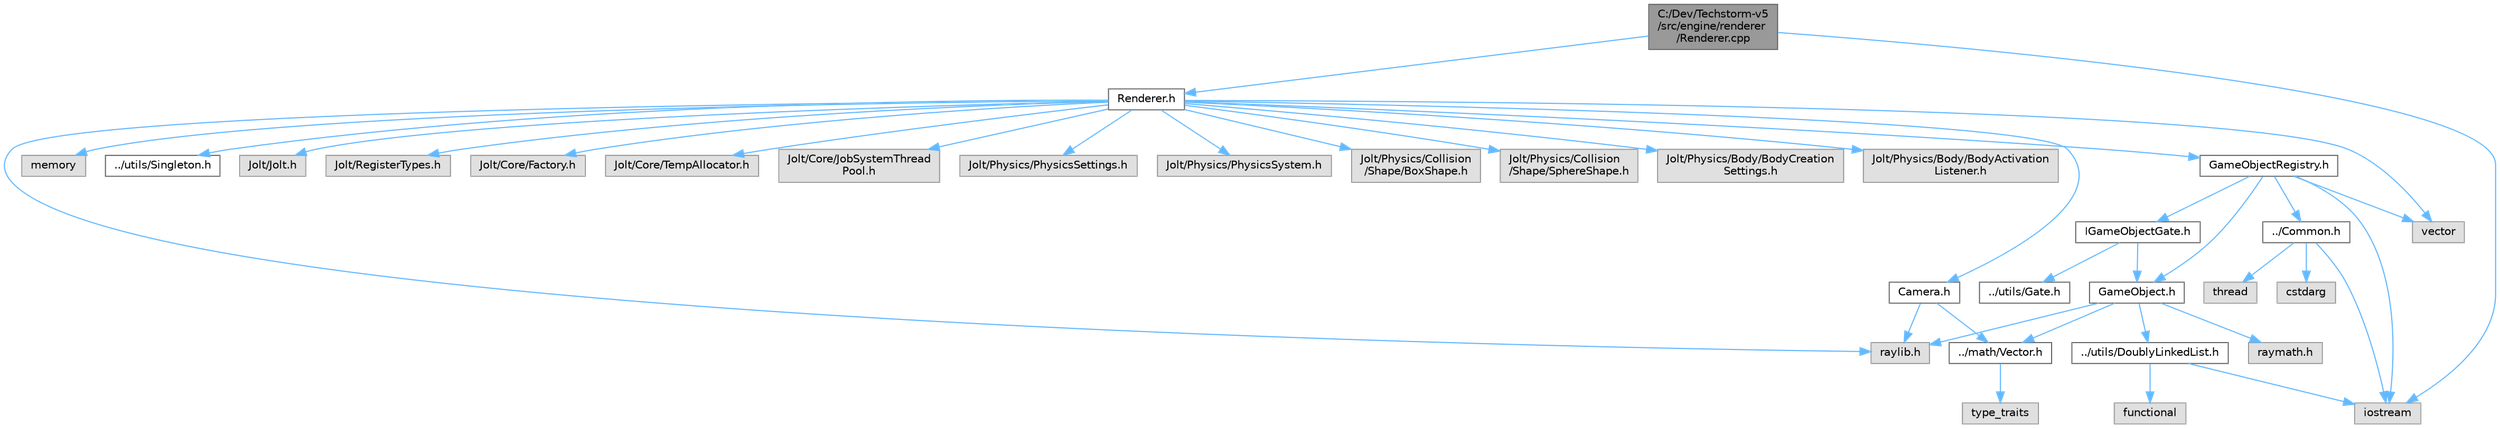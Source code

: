 digraph "C:/Dev/Techstorm-v5/src/engine/renderer/Renderer.cpp"
{
 // LATEX_PDF_SIZE
  bgcolor="transparent";
  edge [fontname=Helvetica,fontsize=10,labelfontname=Helvetica,labelfontsize=10];
  node [fontname=Helvetica,fontsize=10,shape=box,height=0.2,width=0.4];
  Node1 [id="Node000001",label="C:/Dev/Techstorm-v5\l/src/engine/renderer\l/Renderer.cpp",height=0.2,width=0.4,color="gray40", fillcolor="grey60", style="filled", fontcolor="black",tooltip=" "];
  Node1 -> Node2 [id="edge1_Node000001_Node000002",color="steelblue1",style="solid",tooltip=" "];
  Node2 [id="Node000002",label="Renderer.h",height=0.2,width=0.4,color="grey40", fillcolor="white", style="filled",URL="$d3/da0/_renderer_8h.html",tooltip=" "];
  Node2 -> Node3 [id="edge2_Node000002_Node000003",color="steelblue1",style="solid",tooltip=" "];
  Node3 [id="Node000003",label="vector",height=0.2,width=0.4,color="grey60", fillcolor="#E0E0E0", style="filled",tooltip=" "];
  Node2 -> Node4 [id="edge3_Node000002_Node000004",color="steelblue1",style="solid",tooltip=" "];
  Node4 [id="Node000004",label="memory",height=0.2,width=0.4,color="grey60", fillcolor="#E0E0E0", style="filled",tooltip=" "];
  Node2 -> Node5 [id="edge4_Node000002_Node000005",color="steelblue1",style="solid",tooltip=" "];
  Node5 [id="Node000005",label="../utils/Singleton.h",height=0.2,width=0.4,color="grey40", fillcolor="white", style="filled",URL="$de/dec/_singleton_8h.html",tooltip=" "];
  Node2 -> Node6 [id="edge5_Node000002_Node000006",color="steelblue1",style="solid",tooltip=" "];
  Node6 [id="Node000006",label="GameObjectRegistry.h",height=0.2,width=0.4,color="grey40", fillcolor="white", style="filled",URL="$d9/dfc/_game_object_registry_8h.html",tooltip=" "];
  Node6 -> Node7 [id="edge6_Node000006_Node000007",color="steelblue1",style="solid",tooltip=" "];
  Node7 [id="Node000007",label="iostream",height=0.2,width=0.4,color="grey60", fillcolor="#E0E0E0", style="filled",tooltip=" "];
  Node6 -> Node3 [id="edge7_Node000006_Node000003",color="steelblue1",style="solid",tooltip=" "];
  Node6 -> Node8 [id="edge8_Node000006_Node000008",color="steelblue1",style="solid",tooltip=" "];
  Node8 [id="Node000008",label="GameObject.h",height=0.2,width=0.4,color="grey40", fillcolor="white", style="filled",URL="$df/d91/_game_object_8h.html",tooltip=" "];
  Node8 -> Node9 [id="edge9_Node000008_Node000009",color="steelblue1",style="solid",tooltip=" "];
  Node9 [id="Node000009",label="../math/Vector.h",height=0.2,width=0.4,color="grey40", fillcolor="white", style="filled",URL="$d4/d7f/_vector_8h.html",tooltip=" "];
  Node9 -> Node10 [id="edge10_Node000009_Node000010",color="steelblue1",style="solid",tooltip=" "];
  Node10 [id="Node000010",label="type_traits",height=0.2,width=0.4,color="grey60", fillcolor="#E0E0E0", style="filled",tooltip=" "];
  Node8 -> Node11 [id="edge11_Node000008_Node000011",color="steelblue1",style="solid",tooltip=" "];
  Node11 [id="Node000011",label="raylib.h",height=0.2,width=0.4,color="grey60", fillcolor="#E0E0E0", style="filled",tooltip=" "];
  Node8 -> Node12 [id="edge12_Node000008_Node000012",color="steelblue1",style="solid",tooltip=" "];
  Node12 [id="Node000012",label="raymath.h",height=0.2,width=0.4,color="grey60", fillcolor="#E0E0E0", style="filled",tooltip=" "];
  Node8 -> Node13 [id="edge13_Node000008_Node000013",color="steelblue1",style="solid",tooltip=" "];
  Node13 [id="Node000013",label="../utils/DoublyLinkedList.h",height=0.2,width=0.4,color="grey40", fillcolor="white", style="filled",URL="$d9/dbe/_doubly_linked_list_8h.html",tooltip=" "];
  Node13 -> Node7 [id="edge14_Node000013_Node000007",color="steelblue1",style="solid",tooltip=" "];
  Node13 -> Node14 [id="edge15_Node000013_Node000014",color="steelblue1",style="solid",tooltip=" "];
  Node14 [id="Node000014",label="functional",height=0.2,width=0.4,color="grey60", fillcolor="#E0E0E0", style="filled",tooltip=" "];
  Node6 -> Node15 [id="edge16_Node000006_Node000015",color="steelblue1",style="solid",tooltip=" "];
  Node15 [id="Node000015",label="../Common.h",height=0.2,width=0.4,color="grey40", fillcolor="white", style="filled",URL="$db/d1f/_common_8h.html",tooltip=" "];
  Node15 -> Node7 [id="edge17_Node000015_Node000007",color="steelblue1",style="solid",tooltip=" "];
  Node15 -> Node16 [id="edge18_Node000015_Node000016",color="steelblue1",style="solid",tooltip=" "];
  Node16 [id="Node000016",label="cstdarg",height=0.2,width=0.4,color="grey60", fillcolor="#E0E0E0", style="filled",tooltip=" "];
  Node15 -> Node17 [id="edge19_Node000015_Node000017",color="steelblue1",style="solid",tooltip=" "];
  Node17 [id="Node000017",label="thread",height=0.2,width=0.4,color="grey60", fillcolor="#E0E0E0", style="filled",tooltip=" "];
  Node6 -> Node18 [id="edge20_Node000006_Node000018",color="steelblue1",style="solid",tooltip=" "];
  Node18 [id="Node000018",label="IGameObjectGate.h",height=0.2,width=0.4,color="grey40", fillcolor="white", style="filled",URL="$db/d88/_i_game_object_gate_8h.html",tooltip=" "];
  Node18 -> Node19 [id="edge21_Node000018_Node000019",color="steelblue1",style="solid",tooltip=" "];
  Node19 [id="Node000019",label="../utils/Gate.h",height=0.2,width=0.4,color="grey40", fillcolor="white", style="filled",URL="$dc/d7f/_gate_8h.html",tooltip=" "];
  Node18 -> Node8 [id="edge22_Node000018_Node000008",color="steelblue1",style="solid",tooltip=" "];
  Node2 -> Node20 [id="edge23_Node000002_Node000020",color="steelblue1",style="solid",tooltip=" "];
  Node20 [id="Node000020",label="Camera.h",height=0.2,width=0.4,color="grey40", fillcolor="white", style="filled",URL="$d5/d91/_camera_8h.html",tooltip=" "];
  Node20 -> Node9 [id="edge24_Node000020_Node000009",color="steelblue1",style="solid",tooltip=" "];
  Node20 -> Node11 [id="edge25_Node000020_Node000011",color="steelblue1",style="solid",tooltip=" "];
  Node2 -> Node21 [id="edge26_Node000002_Node000021",color="steelblue1",style="solid",tooltip=" "];
  Node21 [id="Node000021",label="Jolt/Jolt.h",height=0.2,width=0.4,color="grey60", fillcolor="#E0E0E0", style="filled",tooltip=" "];
  Node2 -> Node22 [id="edge27_Node000002_Node000022",color="steelblue1",style="solid",tooltip=" "];
  Node22 [id="Node000022",label="Jolt/RegisterTypes.h",height=0.2,width=0.4,color="grey60", fillcolor="#E0E0E0", style="filled",tooltip=" "];
  Node2 -> Node23 [id="edge28_Node000002_Node000023",color="steelblue1",style="solid",tooltip=" "];
  Node23 [id="Node000023",label="Jolt/Core/Factory.h",height=0.2,width=0.4,color="grey60", fillcolor="#E0E0E0", style="filled",tooltip=" "];
  Node2 -> Node24 [id="edge29_Node000002_Node000024",color="steelblue1",style="solid",tooltip=" "];
  Node24 [id="Node000024",label="Jolt/Core/TempAllocator.h",height=0.2,width=0.4,color="grey60", fillcolor="#E0E0E0", style="filled",tooltip=" "];
  Node2 -> Node25 [id="edge30_Node000002_Node000025",color="steelblue1",style="solid",tooltip=" "];
  Node25 [id="Node000025",label="Jolt/Core/JobSystemThread\lPool.h",height=0.2,width=0.4,color="grey60", fillcolor="#E0E0E0", style="filled",tooltip=" "];
  Node2 -> Node26 [id="edge31_Node000002_Node000026",color="steelblue1",style="solid",tooltip=" "];
  Node26 [id="Node000026",label="Jolt/Physics/PhysicsSettings.h",height=0.2,width=0.4,color="grey60", fillcolor="#E0E0E0", style="filled",tooltip=" "];
  Node2 -> Node27 [id="edge32_Node000002_Node000027",color="steelblue1",style="solid",tooltip=" "];
  Node27 [id="Node000027",label="Jolt/Physics/PhysicsSystem.h",height=0.2,width=0.4,color="grey60", fillcolor="#E0E0E0", style="filled",tooltip=" "];
  Node2 -> Node28 [id="edge33_Node000002_Node000028",color="steelblue1",style="solid",tooltip=" "];
  Node28 [id="Node000028",label="Jolt/Physics/Collision\l/Shape/BoxShape.h",height=0.2,width=0.4,color="grey60", fillcolor="#E0E0E0", style="filled",tooltip=" "];
  Node2 -> Node29 [id="edge34_Node000002_Node000029",color="steelblue1",style="solid",tooltip=" "];
  Node29 [id="Node000029",label="Jolt/Physics/Collision\l/Shape/SphereShape.h",height=0.2,width=0.4,color="grey60", fillcolor="#E0E0E0", style="filled",tooltip=" "];
  Node2 -> Node30 [id="edge35_Node000002_Node000030",color="steelblue1",style="solid",tooltip=" "];
  Node30 [id="Node000030",label="Jolt/Physics/Body/BodyCreation\lSettings.h",height=0.2,width=0.4,color="grey60", fillcolor="#E0E0E0", style="filled",tooltip=" "];
  Node2 -> Node31 [id="edge36_Node000002_Node000031",color="steelblue1",style="solid",tooltip=" "];
  Node31 [id="Node000031",label="Jolt/Physics/Body/BodyActivation\lListener.h",height=0.2,width=0.4,color="grey60", fillcolor="#E0E0E0", style="filled",tooltip=" "];
  Node2 -> Node11 [id="edge37_Node000002_Node000011",color="steelblue1",style="solid",tooltip=" "];
  Node1 -> Node7 [id="edge38_Node000001_Node000007",color="steelblue1",style="solid",tooltip=" "];
}
